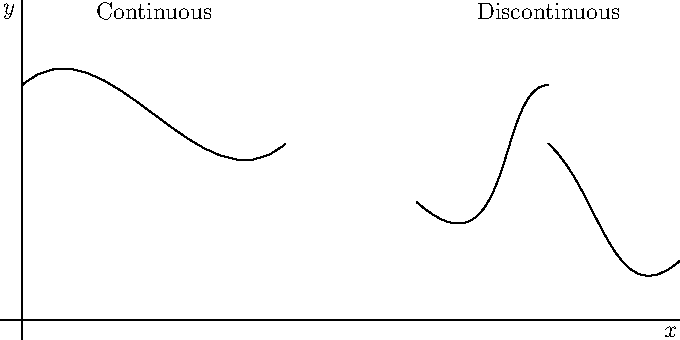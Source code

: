 size(12cm,6cm,IgnoreAspect);
import graph;
xaxis("$x$");
yaxis("$y$");
draw((0,4){NE}..{NE}(4,3));
draw((6,2){SE}..{E}(8,4));
draw((8,3){SE}..{NE}(10,1));
label("Continuous",(2,5),N);
label("Discontinuous",(8,5),N);
